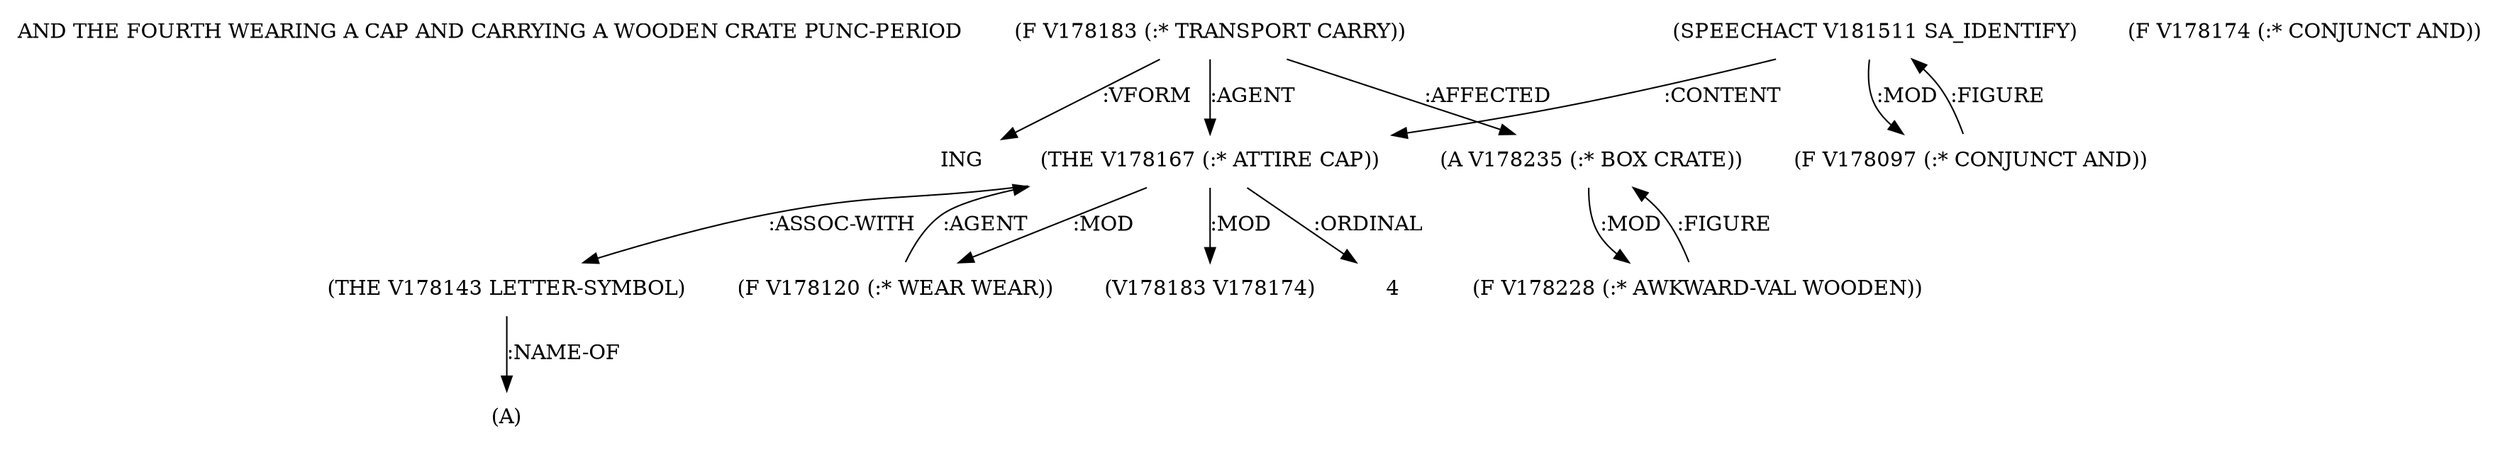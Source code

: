 digraph Terms {
  node [shape=none]
  "AND THE FOURTH WEARING A CAP AND CARRYING A WOODEN CRATE PUNC-PERIOD"
  "V181511" [label="(SPEECHACT V181511 SA_IDENTIFY)"]
  "V181511" -> "V178167" [label=":CONTENT"]
  "V181511" -> "V178097" [label=":MOD"]
  "V178097" [label="(F V178097 (:* CONJUNCT AND))"]
  "V178097" -> "V181511" [label=":FIGURE"]
  "V178167" [label="(THE V178167 (:* ATTIRE CAP))"]
  "V178167" -> "NT184493" [label=":ORDINAL"]
  "NT184493" [label="4"]
  "V178167" -> "V178143" [label=":ASSOC-WITH"]
  "V178167" -> "NT184494" [label=":MOD"]
  "NT184494" [label="(V178183 V178174)"]
  "V178167" -> "V178120" [label=":MOD"]
  "V178120" [label="(F V178120 (:* WEAR WEAR))"]
  "V178120" -> "V178167" [label=":AGENT"]
  "V178143" [label="(THE V178143 LETTER-SYMBOL)"]
  "V178143" -> "NT184495" [label=":NAME-OF"]
  "NT184495" [label="(A)"]
  "V178174" [label="(F V178174 (:* CONJUNCT AND))"]
  "V178183" [label="(F V178183 (:* TRANSPORT CARRY))"]
  "V178183" -> "V178167" [label=":AGENT"]
  "V178183" -> "V178235" [label=":AFFECTED"]
  "V178183" -> "NT184496" [label=":VFORM"]
  "NT184496" [label="ING"]
  "V178235" [label="(A V178235 (:* BOX CRATE))"]
  "V178235" -> "V178228" [label=":MOD"]
  "V178228" [label="(F V178228 (:* AWKWARD-VAL WOODEN))"]
  "V178228" -> "V178235" [label=":FIGURE"]
}
